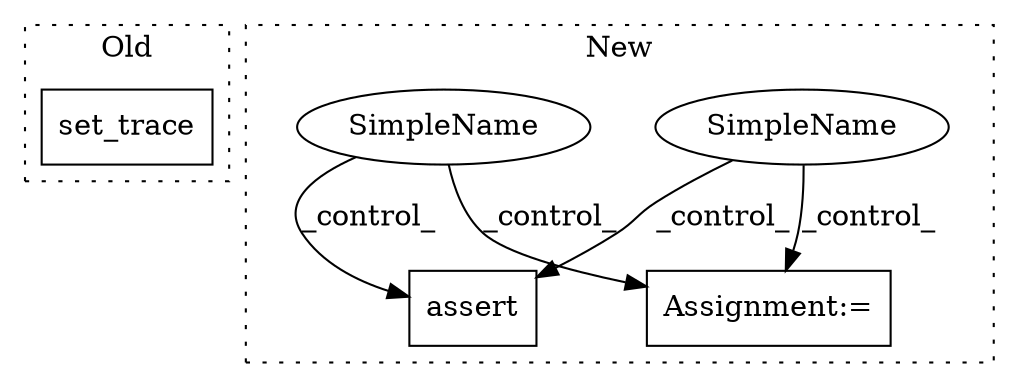 digraph G {
subgraph cluster0 {
1 [label="set_trace" a="32" s="3370" l="11" shape="box"];
label = "Old";
style="dotted";
}
subgraph cluster1 {
2 [label="assert" a="6" s="5440" l="7" shape="box"];
3 [label="SimpleName" a="42" s="" l="" shape="ellipse"];
4 [label="Assignment:=" a="7" s="5494" l="18" shape="box"];
5 [label="SimpleName" a="42" s="" l="" shape="ellipse"];
label = "New";
style="dotted";
}
3 -> 4 [label="_control_"];
3 -> 2 [label="_control_"];
5 -> 4 [label="_control_"];
5 -> 2 [label="_control_"];
}